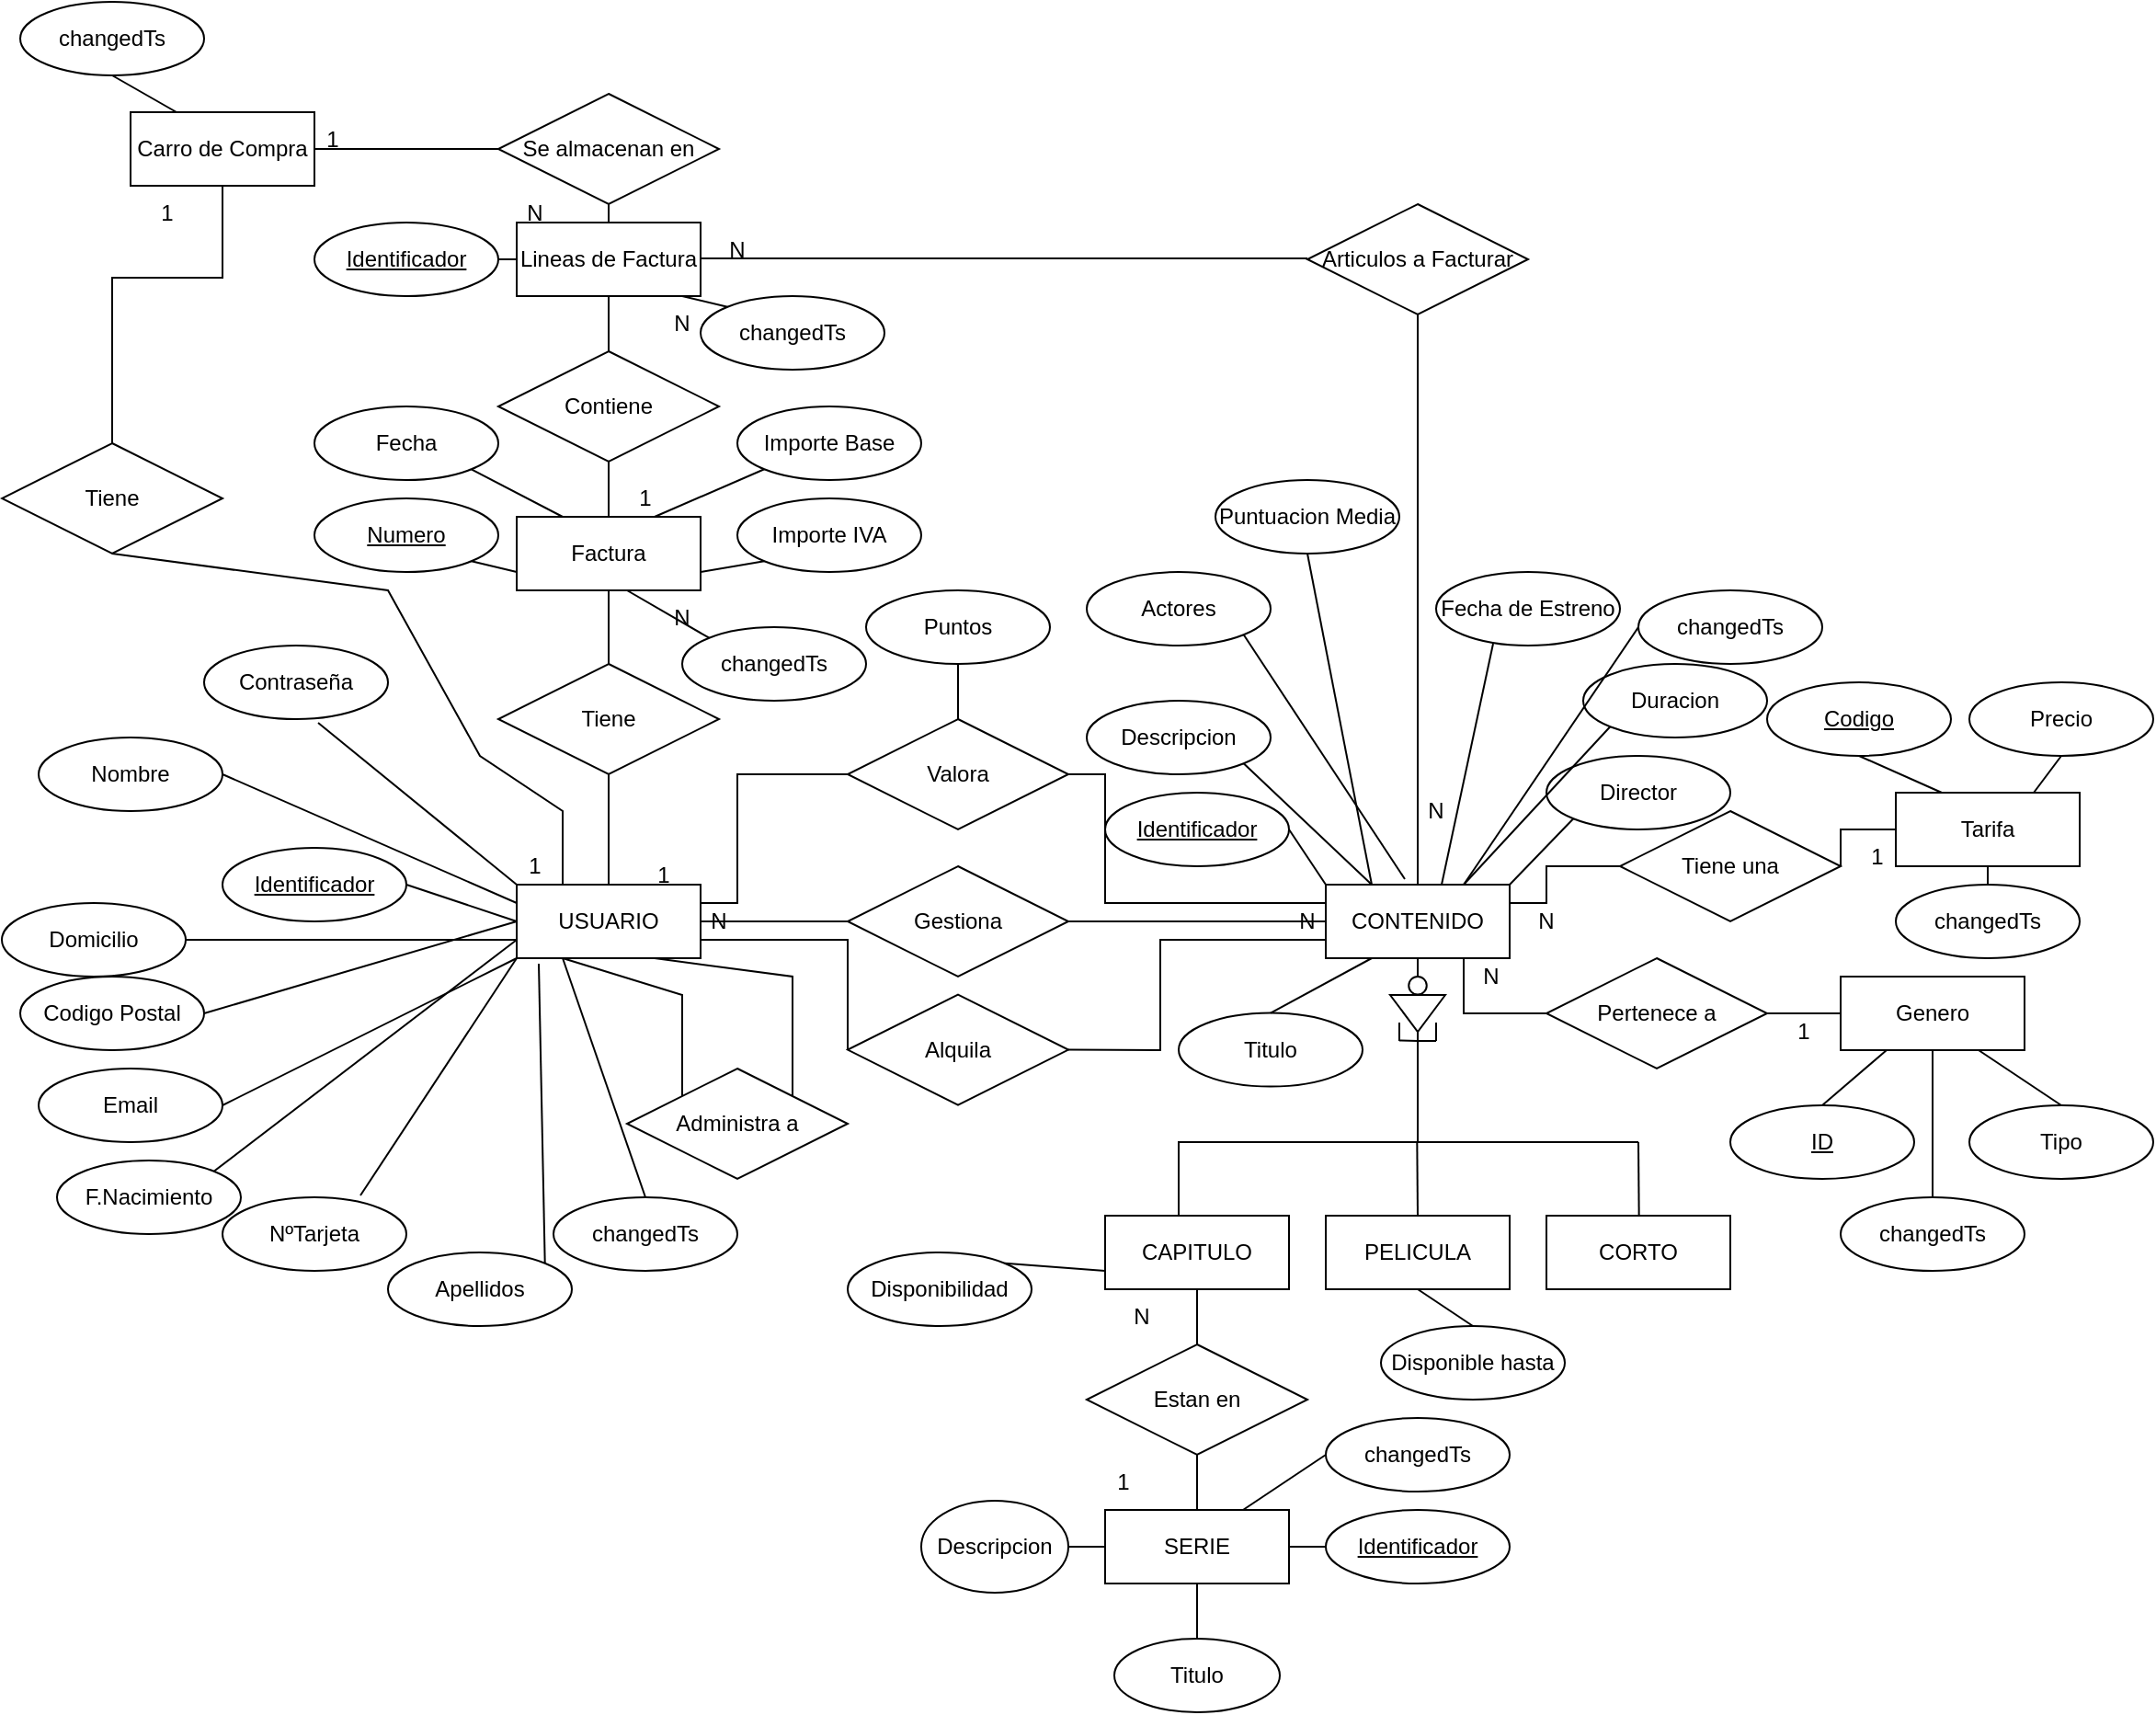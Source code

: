<mxfile version="24.4.0" type="github">
  <diagram name="Página-1" id="mkqZ174D0ROey95kUa9w">
    <mxGraphModel dx="989" dy="539" grid="1" gridSize="10" guides="1" tooltips="1" connect="1" arrows="1" fold="1" page="1" pageScale="1" pageWidth="1200" pageHeight="1600" math="0" shadow="0">
      <root>
        <mxCell id="0" />
        <mxCell id="1" parent="0" />
        <mxCell id="RJ1rTUiSph7neFS-0lsj-8" value="USUARIO" style="whiteSpace=wrap;html=1;align=center;" parent="1" vertex="1">
          <mxGeometry x="300" y="500" width="100" height="40" as="geometry" />
        </mxCell>
        <mxCell id="RJ1rTUiSph7neFS-0lsj-14" value="" style="endArrow=none;html=1;rounded=0;exitX=1;exitY=0.5;exitDx=0;exitDy=0;entryX=0;entryY=0.5;entryDx=0;entryDy=0;" parent="1" source="RJ1rTUiSph7neFS-0lsj-8" target="RJ1rTUiSph7neFS-0lsj-43" edge="1">
          <mxGeometry width="50" height="50" relative="1" as="geometry">
            <mxPoint x="400" y="605" as="sourcePoint" />
            <mxPoint x="480" y="530" as="targetPoint" />
          </mxGeometry>
        </mxCell>
        <mxCell id="RJ1rTUiSph7neFS-0lsj-20" value="Alquila" style="shape=rhombus;perimeter=rhombusPerimeter;whiteSpace=wrap;html=1;align=center;" parent="1" vertex="1">
          <mxGeometry x="480" y="559.76" width="120" height="60" as="geometry" />
        </mxCell>
        <mxCell id="RJ1rTUiSph7neFS-0lsj-21" value="Valora" style="shape=rhombus;perimeter=rhombusPerimeter;whiteSpace=wrap;html=1;align=center;" parent="1" vertex="1">
          <mxGeometry x="480" y="410" width="120" height="60" as="geometry" />
        </mxCell>
        <mxCell id="RJ1rTUiSph7neFS-0lsj-22" value="CONTENIDO" style="whiteSpace=wrap;html=1;align=center;" parent="1" vertex="1">
          <mxGeometry x="740" y="500" width="100" height="40" as="geometry" />
        </mxCell>
        <mxCell id="RJ1rTUiSph7neFS-0lsj-23" value="" style="triangle;whiteSpace=wrap;html=1;rotation=90;" parent="1" vertex="1">
          <mxGeometry x="780" y="555" width="20" height="30" as="geometry" />
        </mxCell>
        <mxCell id="RJ1rTUiSph7neFS-0lsj-24" value="" style="ellipse;whiteSpace=wrap;html=1;aspect=fixed;" parent="1" vertex="1">
          <mxGeometry x="785.12" y="550" width="9.76" height="9.76" as="geometry" />
        </mxCell>
        <mxCell id="RJ1rTUiSph7neFS-0lsj-25" value="" style="endArrow=none;html=1;rounded=0;" parent="1" edge="1">
          <mxGeometry width="50" height="50" relative="1" as="geometry">
            <mxPoint x="800" y="585" as="sourcePoint" />
            <mxPoint x="800" y="575" as="targetPoint" />
          </mxGeometry>
        </mxCell>
        <mxCell id="RJ1rTUiSph7neFS-0lsj-26" value="" style="endArrow=none;html=1;rounded=0;" parent="1" edge="1">
          <mxGeometry width="50" height="50" relative="1" as="geometry">
            <mxPoint x="780" y="584.76" as="sourcePoint" />
            <mxPoint x="800" y="584.76" as="targetPoint" />
            <Array as="points">
              <mxPoint x="790" y="585" />
              <mxPoint x="800" y="585" />
            </Array>
          </mxGeometry>
        </mxCell>
        <mxCell id="RJ1rTUiSph7neFS-0lsj-27" value="" style="endArrow=none;html=1;rounded=0;" parent="1" edge="1">
          <mxGeometry width="50" height="50" relative="1" as="geometry">
            <mxPoint x="780" y="575" as="sourcePoint" />
            <mxPoint x="780" y="585" as="targetPoint" />
            <Array as="points">
              <mxPoint x="780" y="585" />
            </Array>
          </mxGeometry>
        </mxCell>
        <mxCell id="RJ1rTUiSph7neFS-0lsj-29" value="" style="endArrow=none;html=1;rounded=0;exitX=0.5;exitY=1;exitDx=0;exitDy=0;" parent="1" source="RJ1rTUiSph7neFS-0lsj-22" edge="1">
          <mxGeometry relative="1" as="geometry">
            <mxPoint x="789.66" y="540" as="sourcePoint" />
            <mxPoint x="790" y="550" as="targetPoint" />
          </mxGeometry>
        </mxCell>
        <mxCell id="RJ1rTUiSph7neFS-0lsj-30" value="" style="endArrow=none;html=1;rounded=0;exitX=1;exitY=0.5;exitDx=0;exitDy=0;" parent="1" source="RJ1rTUiSph7neFS-0lsj-23" edge="1">
          <mxGeometry relative="1" as="geometry">
            <mxPoint x="810" y="630" as="sourcePoint" />
            <mxPoint x="790" y="640" as="targetPoint" />
          </mxGeometry>
        </mxCell>
        <mxCell id="RJ1rTUiSph7neFS-0lsj-33" value="" style="endArrow=none;html=1;rounded=0;" parent="1" edge="1">
          <mxGeometry relative="1" as="geometry">
            <mxPoint x="789.66" y="640" as="sourcePoint" />
            <mxPoint x="790" y="680" as="targetPoint" />
          </mxGeometry>
        </mxCell>
        <mxCell id="RJ1rTUiSph7neFS-0lsj-34" value="" style="endArrow=none;html=1;rounded=0;" parent="1" edge="1">
          <mxGeometry relative="1" as="geometry">
            <mxPoint x="910" y="640" as="sourcePoint" />
            <mxPoint x="910.34" y="680" as="targetPoint" />
          </mxGeometry>
        </mxCell>
        <mxCell id="RJ1rTUiSph7neFS-0lsj-35" value="SERIE" style="whiteSpace=wrap;html=1;align=center;" parent="1" vertex="1">
          <mxGeometry x="620" y="840" width="100" height="40" as="geometry" />
        </mxCell>
        <mxCell id="RJ1rTUiSph7neFS-0lsj-36" value="PELICULA" style="whiteSpace=wrap;html=1;align=center;" parent="1" vertex="1">
          <mxGeometry x="740" y="680" width="100" height="40" as="geometry" />
        </mxCell>
        <mxCell id="RJ1rTUiSph7neFS-0lsj-37" value="CORTO" style="whiteSpace=wrap;html=1;align=center;" parent="1" vertex="1">
          <mxGeometry x="860" y="680" width="100" height="40" as="geometry" />
        </mxCell>
        <mxCell id="RJ1rTUiSph7neFS-0lsj-38" value="Estan en" style="shape=rhombus;perimeter=rhombusPerimeter;whiteSpace=wrap;html=1;align=center;" parent="1" vertex="1">
          <mxGeometry x="610" y="750" width="120" height="60" as="geometry" />
        </mxCell>
        <mxCell id="RJ1rTUiSph7neFS-0lsj-41" value="CAPITULO" style="whiteSpace=wrap;html=1;align=center;" parent="1" vertex="1">
          <mxGeometry x="620" y="680" width="100" height="40" as="geometry" />
        </mxCell>
        <mxCell id="RJ1rTUiSph7neFS-0lsj-43" value="Gestiona" style="shape=rhombus;perimeter=rhombusPerimeter;whiteSpace=wrap;html=1;align=center;" parent="1" vertex="1">
          <mxGeometry x="480" y="490" width="120" height="60" as="geometry" />
        </mxCell>
        <mxCell id="RJ1rTUiSph7neFS-0lsj-44" value="" style="endArrow=none;html=1;rounded=0;entryX=0;entryY=0.5;entryDx=0;entryDy=0;exitX=1;exitY=0.75;exitDx=0;exitDy=0;" parent="1" source="RJ1rTUiSph7neFS-0lsj-8" target="RJ1rTUiSph7neFS-0lsj-20" edge="1">
          <mxGeometry relative="1" as="geometry">
            <mxPoint x="620" y="450" as="sourcePoint" />
            <mxPoint x="780" y="450" as="targetPoint" />
            <Array as="points">
              <mxPoint x="420" y="530" />
              <mxPoint x="480" y="530" />
            </Array>
          </mxGeometry>
        </mxCell>
        <mxCell id="RJ1rTUiSph7neFS-0lsj-50" value="" style="endArrow=none;html=1;rounded=0;exitX=1;exitY=0.25;exitDx=0;exitDy=0;entryX=0;entryY=0.5;entryDx=0;entryDy=0;" parent="1" source="RJ1rTUiSph7neFS-0lsj-8" target="RJ1rTUiSph7neFS-0lsj-21" edge="1">
          <mxGeometry relative="1" as="geometry">
            <mxPoint x="450" y="492.5" as="sourcePoint" />
            <mxPoint x="450" y="332.5" as="targetPoint" />
            <Array as="points">
              <mxPoint x="420" y="510" />
              <mxPoint x="420" y="440" />
            </Array>
          </mxGeometry>
        </mxCell>
        <mxCell id="RJ1rTUiSph7neFS-0lsj-66" value="Tiene una" style="shape=rhombus;perimeter=rhombusPerimeter;whiteSpace=wrap;html=1;align=center;" parent="1" vertex="1">
          <mxGeometry x="900" y="460" width="120" height="60" as="geometry" />
        </mxCell>
        <mxCell id="RJ1rTUiSph7neFS-0lsj-67" value="Pertenece a " style="shape=rhombus;perimeter=rhombusPerimeter;whiteSpace=wrap;html=1;align=center;" parent="1" vertex="1">
          <mxGeometry x="860" y="540" width="120" height="60" as="geometry" />
        </mxCell>
        <mxCell id="RJ1rTUiSph7neFS-0lsj-68" value="Tarifa" style="whiteSpace=wrap;html=1;align=center;" parent="1" vertex="1">
          <mxGeometry x="1050" y="450" width="100" height="40" as="geometry" />
        </mxCell>
        <mxCell id="RJ1rTUiSph7neFS-0lsj-69" value="Genero" style="whiteSpace=wrap;html=1;align=center;" parent="1" vertex="1">
          <mxGeometry x="1020" y="550" width="100" height="40" as="geometry" />
        </mxCell>
        <mxCell id="RJ1rTUiSph7neFS-0lsj-72" value="" style="endArrow=none;html=1;rounded=0;exitX=0.75;exitY=1;exitDx=0;exitDy=0;" parent="1" source="RJ1rTUiSph7neFS-0lsj-22" edge="1">
          <mxGeometry relative="1" as="geometry">
            <mxPoint x="700" y="570" as="sourcePoint" />
            <mxPoint x="860" y="570" as="targetPoint" />
            <Array as="points">
              <mxPoint x="815" y="570" />
            </Array>
          </mxGeometry>
        </mxCell>
        <mxCell id="RJ1rTUiSph7neFS-0lsj-74" value="" style="endArrow=none;html=1;rounded=0;exitX=1;exitY=0.25;exitDx=0;exitDy=0;entryX=0;entryY=0.5;entryDx=0;entryDy=0;" parent="1" source="RJ1rTUiSph7neFS-0lsj-22" target="RJ1rTUiSph7neFS-0lsj-66" edge="1">
          <mxGeometry relative="1" as="geometry">
            <mxPoint x="700" y="470" as="sourcePoint" />
            <mxPoint x="860" y="470" as="targetPoint" />
            <Array as="points">
              <mxPoint x="860" y="510" />
              <mxPoint x="860" y="490" />
            </Array>
          </mxGeometry>
        </mxCell>
        <mxCell id="RJ1rTUiSph7neFS-0lsj-75" value="" style="endArrow=none;html=1;rounded=0;entryX=0;entryY=0.5;entryDx=0;entryDy=0;exitX=1;exitY=0.5;exitDx=0;exitDy=0;" parent="1" source="RJ1rTUiSph7neFS-0lsj-66" target="RJ1rTUiSph7neFS-0lsj-68" edge="1">
          <mxGeometry relative="1" as="geometry">
            <mxPoint x="980" y="470" as="sourcePoint" />
            <mxPoint x="1020" y="470" as="targetPoint" />
            <Array as="points">
              <mxPoint x="1020" y="470" />
            </Array>
          </mxGeometry>
        </mxCell>
        <mxCell id="RJ1rTUiSph7neFS-0lsj-76" value="" style="endArrow=none;html=1;rounded=0;" parent="1" edge="1">
          <mxGeometry relative="1" as="geometry">
            <mxPoint x="980" y="570" as="sourcePoint" />
            <mxPoint x="1020" y="570" as="targetPoint" />
          </mxGeometry>
        </mxCell>
        <mxCell id="RJ1rTUiSph7neFS-0lsj-77" value="Tiene" style="shape=rhombus;perimeter=rhombusPerimeter;whiteSpace=wrap;html=1;align=center;" parent="1" vertex="1">
          <mxGeometry x="290" y="380" width="120" height="60" as="geometry" />
        </mxCell>
        <mxCell id="RJ1rTUiSph7neFS-0lsj-78" value="Carro de Compra" style="whiteSpace=wrap;html=1;align=center;" parent="1" vertex="1">
          <mxGeometry x="90" y="80" width="100" height="40" as="geometry" />
        </mxCell>
        <mxCell id="Cc-G76g3C1j7heIn7z3_-1" value="" style="endArrow=none;html=1;rounded=0;entryX=0;entryY=0.75;entryDx=0;entryDy=0;exitX=1;exitY=0.5;exitDx=0;exitDy=0;" parent="1" source="RJ1rTUiSph7neFS-0lsj-20" target="RJ1rTUiSph7neFS-0lsj-22" edge="1">
          <mxGeometry width="50" height="50" relative="1" as="geometry">
            <mxPoint x="670" y="570" as="sourcePoint" />
            <mxPoint x="720" y="520" as="targetPoint" />
            <Array as="points">
              <mxPoint x="650" y="590" />
              <mxPoint x="650" y="530" />
              <mxPoint x="710" y="530" />
            </Array>
          </mxGeometry>
        </mxCell>
        <mxCell id="Cc-G76g3C1j7heIn7z3_-2" value="" style="endArrow=none;html=1;rounded=0;exitX=1;exitY=0.5;exitDx=0;exitDy=0;entryX=0;entryY=0.5;entryDx=0;entryDy=0;" parent="1" source="RJ1rTUiSph7neFS-0lsj-43" target="RJ1rTUiSph7neFS-0lsj-22" edge="1">
          <mxGeometry width="50" height="50" relative="1" as="geometry">
            <mxPoint x="640" y="550" as="sourcePoint" />
            <mxPoint x="690" y="500" as="targetPoint" />
          </mxGeometry>
        </mxCell>
        <mxCell id="Cc-G76g3C1j7heIn7z3_-3" value="" style="endArrow=none;html=1;rounded=0;exitX=1;exitY=0.5;exitDx=0;exitDy=0;entryX=0;entryY=0.25;entryDx=0;entryDy=0;" parent="1" source="RJ1rTUiSph7neFS-0lsj-21" target="RJ1rTUiSph7neFS-0lsj-22" edge="1">
          <mxGeometry width="50" height="50" relative="1" as="geometry">
            <mxPoint x="690" y="470" as="sourcePoint" />
            <mxPoint x="740" y="420" as="targetPoint" />
            <Array as="points">
              <mxPoint x="620" y="440" />
              <mxPoint x="620" y="510" />
              <mxPoint x="710" y="510" />
            </Array>
          </mxGeometry>
        </mxCell>
        <mxCell id="Cc-G76g3C1j7heIn7z3_-8" value="" style="endArrow=none;html=1;rounded=0;entryX=0.5;entryY=1;entryDx=0;entryDy=0;exitX=0.5;exitY=0;exitDx=0;exitDy=0;" parent="1" source="RJ1rTUiSph7neFS-0lsj-8" target="RJ1rTUiSph7neFS-0lsj-77" edge="1">
          <mxGeometry width="50" height="50" relative="1" as="geometry">
            <mxPoint x="200" y="520" as="sourcePoint" />
            <mxPoint x="250" y="470" as="targetPoint" />
          </mxGeometry>
        </mxCell>
        <mxCell id="Cc-G76g3C1j7heIn7z3_-9" value="Administra a" style="shape=rhombus;perimeter=rhombusPerimeter;whiteSpace=wrap;html=1;align=center;" parent="1" vertex="1">
          <mxGeometry x="360" y="600" width="120" height="60" as="geometry" />
        </mxCell>
        <mxCell id="Cc-G76g3C1j7heIn7z3_-12" value="Puntos" style="ellipse;whiteSpace=wrap;html=1;align=center;" parent="1" vertex="1">
          <mxGeometry x="490" y="340" width="100" height="40" as="geometry" />
        </mxCell>
        <mxCell id="Cc-G76g3C1j7heIn7z3_-13" value="" style="endArrow=none;html=1;rounded=0;exitX=0.5;exitY=0;exitDx=0;exitDy=0;entryX=0.5;entryY=1;entryDx=0;entryDy=0;" parent="1" source="RJ1rTUiSph7neFS-0lsj-21" target="Cc-G76g3C1j7heIn7z3_-12" edge="1">
          <mxGeometry relative="1" as="geometry">
            <mxPoint x="640" y="370" as="sourcePoint" />
            <mxPoint x="800" y="370" as="targetPoint" />
          </mxGeometry>
        </mxCell>
        <mxCell id="Cc-G76g3C1j7heIn7z3_-14" value="Se almacenan en" style="shape=rhombus;perimeter=rhombusPerimeter;whiteSpace=wrap;html=1;align=center;" parent="1" vertex="1">
          <mxGeometry x="290" y="70" width="120" height="60" as="geometry" />
        </mxCell>
        <mxCell id="Cc-G76g3C1j7heIn7z3_-15" value="Lineas de Factura" style="whiteSpace=wrap;html=1;align=center;" parent="1" vertex="1">
          <mxGeometry x="300" y="140" width="100" height="40" as="geometry" />
        </mxCell>
        <mxCell id="Cc-G76g3C1j7heIn7z3_-16" value="Contiene" style="shape=rhombus;perimeter=rhombusPerimeter;whiteSpace=wrap;html=1;align=center;" parent="1" vertex="1">
          <mxGeometry x="290" y="210" width="120" height="60" as="geometry" />
        </mxCell>
        <mxCell id="Cc-G76g3C1j7heIn7z3_-17" value="Factura" style="whiteSpace=wrap;html=1;align=center;" parent="1" vertex="1">
          <mxGeometry x="300" y="300" width="100" height="40" as="geometry" />
        </mxCell>
        <mxCell id="Cc-G76g3C1j7heIn7z3_-22" value="" style="endArrow=none;html=1;rounded=0;entryX=0.5;entryY=0;entryDx=0;entryDy=0;exitX=0.5;exitY=1;exitDx=0;exitDy=0;" parent="1" source="Cc-G76g3C1j7heIn7z3_-17" target="RJ1rTUiSph7neFS-0lsj-77" edge="1">
          <mxGeometry relative="1" as="geometry">
            <mxPoint x="200" y="180" as="sourcePoint" />
            <mxPoint x="360" y="180" as="targetPoint" />
          </mxGeometry>
        </mxCell>
        <mxCell id="Cc-G76g3C1j7heIn7z3_-23" value="" style="endArrow=none;html=1;rounded=0;entryX=0.5;entryY=0;entryDx=0;entryDy=0;exitX=0.5;exitY=1;exitDx=0;exitDy=0;" parent="1" source="Cc-G76g3C1j7heIn7z3_-16" target="Cc-G76g3C1j7heIn7z3_-17" edge="1">
          <mxGeometry relative="1" as="geometry">
            <mxPoint x="270" y="200" as="sourcePoint" />
            <mxPoint x="300" y="230" as="targetPoint" />
          </mxGeometry>
        </mxCell>
        <mxCell id="Cc-G76g3C1j7heIn7z3_-24" value="" style="endArrow=none;html=1;rounded=0;exitX=0.5;exitY=1;exitDx=0;exitDy=0;entryX=0.5;entryY=0;entryDx=0;entryDy=0;" parent="1" source="Cc-G76g3C1j7heIn7z3_-15" target="Cc-G76g3C1j7heIn7z3_-16" edge="1">
          <mxGeometry relative="1" as="geometry">
            <mxPoint x="200" y="220" as="sourcePoint" />
            <mxPoint x="360" y="220" as="targetPoint" />
          </mxGeometry>
        </mxCell>
        <mxCell id="Cc-G76g3C1j7heIn7z3_-25" value="" style="endArrow=none;html=1;rounded=0;exitX=0.5;exitY=1;exitDx=0;exitDy=0;entryX=0.5;entryY=0;entryDx=0;entryDy=0;" parent="1" source="Cc-G76g3C1j7heIn7z3_-14" target="Cc-G76g3C1j7heIn7z3_-15" edge="1">
          <mxGeometry relative="1" as="geometry">
            <mxPoint x="230" y="210" as="sourcePoint" />
            <mxPoint x="390" y="210" as="targetPoint" />
          </mxGeometry>
        </mxCell>
        <mxCell id="Cc-G76g3C1j7heIn7z3_-26" value="" style="endArrow=none;html=1;rounded=0;exitX=1;exitY=0.5;exitDx=0;exitDy=0;entryX=0;entryY=0.5;entryDx=0;entryDy=0;" parent="1" source="RJ1rTUiSph7neFS-0lsj-78" target="Cc-G76g3C1j7heIn7z3_-14" edge="1">
          <mxGeometry relative="1" as="geometry">
            <mxPoint x="280" y="130" as="sourcePoint" />
            <mxPoint x="440" y="130" as="targetPoint" />
          </mxGeometry>
        </mxCell>
        <mxCell id="Cc-G76g3C1j7heIn7z3_-27" value="Articulos a Facturar" style="shape=rhombus;perimeter=rhombusPerimeter;whiteSpace=wrap;html=1;align=center;" parent="1" vertex="1">
          <mxGeometry x="730" y="130" width="120" height="60" as="geometry" />
        </mxCell>
        <mxCell id="Cc-G76g3C1j7heIn7z3_-28" value="" style="endArrow=none;html=1;rounded=0;exitX=1;exitY=0.5;exitDx=0;exitDy=0;entryX=0;entryY=0.5;entryDx=0;entryDy=0;" parent="1" edge="1">
          <mxGeometry relative="1" as="geometry">
            <mxPoint x="400" y="159.5" as="sourcePoint" />
            <mxPoint x="730" y="159.5" as="targetPoint" />
          </mxGeometry>
        </mxCell>
        <mxCell id="Cc-G76g3C1j7heIn7z3_-29" value="" style="endArrow=none;html=1;rounded=0;exitX=0.5;exitY=1;exitDx=0;exitDy=0;entryX=0.5;entryY=0;entryDx=0;entryDy=0;" parent="1" source="Cc-G76g3C1j7heIn7z3_-27" target="RJ1rTUiSph7neFS-0lsj-22" edge="1">
          <mxGeometry relative="1" as="geometry">
            <mxPoint x="920" y="350" as="sourcePoint" />
            <mxPoint x="1080" y="350" as="targetPoint" />
          </mxGeometry>
        </mxCell>
        <mxCell id="Cc-G76g3C1j7heIn7z3_-30" value="" style="endArrow=none;html=1;rounded=0;entryX=0.25;entryY=0;entryDx=0;entryDy=0;exitX=0.5;exitY=1;exitDx=0;exitDy=0;" parent="1" source="Cc-G76g3C1j7heIn7z3_-31" target="RJ1rTUiSph7neFS-0lsj-8" edge="1">
          <mxGeometry relative="1" as="geometry">
            <mxPoint x="160" y="400" as="sourcePoint" />
            <mxPoint x="310" y="460" as="targetPoint" />
            <Array as="points">
              <mxPoint x="230" y="340" />
              <mxPoint x="280" y="430" />
              <mxPoint x="325" y="460" />
            </Array>
          </mxGeometry>
        </mxCell>
        <mxCell id="Cc-G76g3C1j7heIn7z3_-31" value="Tiene" style="shape=rhombus;perimeter=rhombusPerimeter;whiteSpace=wrap;html=1;align=center;" parent="1" vertex="1">
          <mxGeometry x="20" y="260" width="120" height="60" as="geometry" />
        </mxCell>
        <mxCell id="Cc-G76g3C1j7heIn7z3_-32" value="" style="endArrow=none;html=1;rounded=0;exitX=0.5;exitY=0;exitDx=0;exitDy=0;entryX=0.5;entryY=1;entryDx=0;entryDy=0;" parent="1" source="Cc-G76g3C1j7heIn7z3_-31" target="RJ1rTUiSph7neFS-0lsj-78" edge="1">
          <mxGeometry relative="1" as="geometry">
            <mxPoint x="100" y="160" as="sourcePoint" />
            <mxPoint x="260" y="160" as="targetPoint" />
            <Array as="points">
              <mxPoint x="80" y="170" />
              <mxPoint x="140" y="170" />
            </Array>
          </mxGeometry>
        </mxCell>
        <mxCell id="Cc-G76g3C1j7heIn7z3_-33" value="Domicilio" style="ellipse;whiteSpace=wrap;html=1;align=center;" parent="1" vertex="1">
          <mxGeometry x="20" y="510" width="100" height="40" as="geometry" />
        </mxCell>
        <mxCell id="Cc-G76g3C1j7heIn7z3_-34" value="Codigo Postal" style="ellipse;whiteSpace=wrap;html=1;align=center;" parent="1" vertex="1">
          <mxGeometry x="30" y="550" width="100" height="40" as="geometry" />
        </mxCell>
        <mxCell id="Cc-G76g3C1j7heIn7z3_-35" value="Contraseña" style="ellipse;whiteSpace=wrap;html=1;align=center;" parent="1" vertex="1">
          <mxGeometry x="130" y="370" width="100" height="40" as="geometry" />
        </mxCell>
        <mxCell id="Cc-G76g3C1j7heIn7z3_-36" value="Nombre" style="ellipse;whiteSpace=wrap;html=1;align=center;" parent="1" vertex="1">
          <mxGeometry x="40" y="420" width="100" height="40" as="geometry" />
        </mxCell>
        <mxCell id="Cc-G76g3C1j7heIn7z3_-37" value="Email" style="ellipse;whiteSpace=wrap;html=1;align=center;" parent="1" vertex="1">
          <mxGeometry x="40" y="600" width="100" height="40" as="geometry" />
        </mxCell>
        <mxCell id="Cc-G76g3C1j7heIn7z3_-38" value="F.Nacimiento" style="ellipse;whiteSpace=wrap;html=1;align=center;" parent="1" vertex="1">
          <mxGeometry x="50" y="650" width="100" height="40" as="geometry" />
        </mxCell>
        <mxCell id="Cc-G76g3C1j7heIn7z3_-39" value="NºTarjeta" style="ellipse;whiteSpace=wrap;html=1;align=center;" parent="1" vertex="1">
          <mxGeometry x="140" y="670" width="100" height="40" as="geometry" />
        </mxCell>
        <mxCell id="Cc-G76g3C1j7heIn7z3_-40" value="Apellidos" style="ellipse;whiteSpace=wrap;html=1;align=center;" parent="1" vertex="1">
          <mxGeometry x="230" y="700" width="100" height="40" as="geometry" />
        </mxCell>
        <mxCell id="Cc-G76g3C1j7heIn7z3_-42" value="" style="endArrow=none;html=1;rounded=0;exitX=0;exitY=0;exitDx=0;exitDy=0;entryX=0.25;entryY=1;entryDx=0;entryDy=0;" parent="1" source="Cc-G76g3C1j7heIn7z3_-9" target="RJ1rTUiSph7neFS-0lsj-8" edge="1">
          <mxGeometry relative="1" as="geometry">
            <mxPoint x="330" y="760" as="sourcePoint" />
            <mxPoint x="490" y="760" as="targetPoint" />
            <Array as="points">
              <mxPoint x="390" y="560" />
            </Array>
          </mxGeometry>
        </mxCell>
        <mxCell id="Cc-G76g3C1j7heIn7z3_-43" value="" style="endArrow=none;html=1;rounded=0;exitX=1;exitY=0;exitDx=0;exitDy=0;" parent="1" source="Cc-G76g3C1j7heIn7z3_-9" edge="1">
          <mxGeometry relative="1" as="geometry">
            <mxPoint x="390" y="760" as="sourcePoint" />
            <mxPoint x="375" y="540" as="targetPoint" />
            <Array as="points">
              <mxPoint x="450" y="570" />
              <mxPoint x="450" y="550" />
            </Array>
          </mxGeometry>
        </mxCell>
        <mxCell id="Cc-G76g3C1j7heIn7z3_-44" value="" style="endArrow=none;html=1;rounded=0;exitX=0.62;exitY=1.05;exitDx=0;exitDy=0;exitPerimeter=0;entryX=0;entryY=0;entryDx=0;entryDy=0;" parent="1" source="Cc-G76g3C1j7heIn7z3_-35" target="RJ1rTUiSph7neFS-0lsj-8" edge="1">
          <mxGeometry relative="1" as="geometry">
            <mxPoint x="160" y="450" as="sourcePoint" />
            <mxPoint x="320" y="450" as="targetPoint" />
          </mxGeometry>
        </mxCell>
        <mxCell id="Cc-G76g3C1j7heIn7z3_-45" value="" style="endArrow=none;html=1;rounded=0;entryX=0;entryY=0.5;entryDx=0;entryDy=0;exitX=1;exitY=0.5;exitDx=0;exitDy=0;" parent="1" target="RJ1rTUiSph7neFS-0lsj-8" edge="1">
          <mxGeometry relative="1" as="geometry">
            <mxPoint x="240" y="500" as="sourcePoint" />
            <mxPoint x="300" y="589" as="targetPoint" />
          </mxGeometry>
        </mxCell>
        <mxCell id="Cc-G76g3C1j7heIn7z3_-46" value="" style="endArrow=none;html=1;rounded=0;entryX=0;entryY=1;entryDx=0;entryDy=0;exitX=0.75;exitY=-0.025;exitDx=0;exitDy=0;exitPerimeter=0;" parent="1" source="Cc-G76g3C1j7heIn7z3_-39" target="RJ1rTUiSph7neFS-0lsj-8" edge="1">
          <mxGeometry relative="1" as="geometry">
            <mxPoint x="90" y="810" as="sourcePoint" />
            <mxPoint x="250" y="810" as="targetPoint" />
          </mxGeometry>
        </mxCell>
        <mxCell id="Cc-G76g3C1j7heIn7z3_-47" value="" style="endArrow=none;html=1;rounded=0;entryX=1;entryY=0;entryDx=0;entryDy=0;exitX=0.12;exitY=1.075;exitDx=0;exitDy=0;exitPerimeter=0;" parent="1" source="RJ1rTUiSph7neFS-0lsj-8" target="Cc-G76g3C1j7heIn7z3_-40" edge="1">
          <mxGeometry relative="1" as="geometry">
            <mxPoint x="120" y="820" as="sourcePoint" />
            <mxPoint x="280" y="820" as="targetPoint" />
          </mxGeometry>
        </mxCell>
        <mxCell id="Cc-G76g3C1j7heIn7z3_-48" value="" style="endArrow=none;html=1;rounded=0;entryX=1;entryY=0;entryDx=0;entryDy=0;exitX=0;exitY=0.75;exitDx=0;exitDy=0;" parent="1" source="RJ1rTUiSph7neFS-0lsj-8" target="Cc-G76g3C1j7heIn7z3_-38" edge="1">
          <mxGeometry relative="1" as="geometry">
            <mxPoint x="90" y="740" as="sourcePoint" />
            <mxPoint x="250" y="740" as="targetPoint" />
          </mxGeometry>
        </mxCell>
        <mxCell id="Cc-G76g3C1j7heIn7z3_-49" value="" style="endArrow=none;html=1;rounded=0;exitX=1;exitY=0.5;exitDx=0;exitDy=0;entryX=0;entryY=1;entryDx=0;entryDy=0;" parent="1" source="Cc-G76g3C1j7heIn7z3_-37" target="RJ1rTUiSph7neFS-0lsj-8" edge="1">
          <mxGeometry relative="1" as="geometry">
            <mxPoint x="60" y="740" as="sourcePoint" />
            <mxPoint x="220" y="740" as="targetPoint" />
          </mxGeometry>
        </mxCell>
        <mxCell id="Cc-G76g3C1j7heIn7z3_-50" value="" style="endArrow=none;html=1;rounded=0;exitX=1;exitY=0.5;exitDx=0;exitDy=0;entryX=0;entryY=0.5;entryDx=0;entryDy=0;" parent="1" source="Cc-G76g3C1j7heIn7z3_-34" target="RJ1rTUiSph7neFS-0lsj-8" edge="1">
          <mxGeometry relative="1" as="geometry">
            <mxPoint x="180" y="750" as="sourcePoint" />
            <mxPoint x="340" y="750" as="targetPoint" />
          </mxGeometry>
        </mxCell>
        <mxCell id="Cc-G76g3C1j7heIn7z3_-51" value="" style="endArrow=none;html=1;rounded=0;exitX=1;exitY=0.5;exitDx=0;exitDy=0;entryX=0;entryY=0.75;entryDx=0;entryDy=0;" parent="1" source="Cc-G76g3C1j7heIn7z3_-33" target="RJ1rTUiSph7neFS-0lsj-8" edge="1">
          <mxGeometry relative="1" as="geometry">
            <mxPoint x="80" y="800" as="sourcePoint" />
            <mxPoint x="240" y="800" as="targetPoint" />
          </mxGeometry>
        </mxCell>
        <mxCell id="Cc-G76g3C1j7heIn7z3_-52" value="" style="endArrow=none;html=1;rounded=0;exitX=1;exitY=0.5;exitDx=0;exitDy=0;entryX=0;entryY=0.25;entryDx=0;entryDy=0;" parent="1" source="Cc-G76g3C1j7heIn7z3_-36" target="RJ1rTUiSph7neFS-0lsj-8" edge="1">
          <mxGeometry relative="1" as="geometry">
            <mxPoint x="370" y="740" as="sourcePoint" />
            <mxPoint x="530" y="740" as="targetPoint" />
          </mxGeometry>
        </mxCell>
        <mxCell id="Cc-G76g3C1j7heIn7z3_-53" value="Identificador" style="ellipse;whiteSpace=wrap;html=1;align=center;fontStyle=4;" parent="1" vertex="1">
          <mxGeometry x="140" y="480" width="100" height="40" as="geometry" />
        </mxCell>
        <mxCell id="Cc-G76g3C1j7heIn7z3_-54" value="Director" style="ellipse;whiteSpace=wrap;html=1;align=center;" parent="1" vertex="1">
          <mxGeometry x="860" y="430" width="100" height="40" as="geometry" />
        </mxCell>
        <mxCell id="Cc-G76g3C1j7heIn7z3_-56" value="Identificador" style="ellipse;whiteSpace=wrap;html=1;align=center;fontStyle=4;" parent="1" vertex="1">
          <mxGeometry x="620" y="450" width="100" height="40" as="geometry" />
        </mxCell>
        <mxCell id="Cc-G76g3C1j7heIn7z3_-58" value="Precio" style="ellipse;whiteSpace=wrap;html=1;align=center;" parent="1" vertex="1">
          <mxGeometry x="1090" y="390" width="100" height="40" as="geometry" />
        </mxCell>
        <mxCell id="Cc-G76g3C1j7heIn7z3_-59" value="Codigo" style="ellipse;whiteSpace=wrap;html=1;align=center;fontStyle=4;" parent="1" vertex="1">
          <mxGeometry x="980" y="390" width="100" height="40" as="geometry" />
        </mxCell>
        <mxCell id="Cc-G76g3C1j7heIn7z3_-61" value="Tipo" style="ellipse;whiteSpace=wrap;html=1;align=center;" parent="1" vertex="1">
          <mxGeometry x="1090" y="620" width="100" height="40" as="geometry" />
        </mxCell>
        <mxCell id="Cc-G76g3C1j7heIn7z3_-62" value="" style="endArrow=none;html=1;rounded=0;exitX=0.5;exitY=1;exitDx=0;exitDy=0;entryX=0.25;entryY=0;entryDx=0;entryDy=0;" parent="1" source="Cc-G76g3C1j7heIn7z3_-59" target="RJ1rTUiSph7neFS-0lsj-68" edge="1">
          <mxGeometry relative="1" as="geometry">
            <mxPoint x="990" y="310" as="sourcePoint" />
            <mxPoint x="1150" y="310" as="targetPoint" />
          </mxGeometry>
        </mxCell>
        <mxCell id="Cc-G76g3C1j7heIn7z3_-63" value="" style="endArrow=none;html=1;rounded=0;exitX=0.5;exitY=1;exitDx=0;exitDy=0;entryX=0.75;entryY=0;entryDx=0;entryDy=0;" parent="1" source="Cc-G76g3C1j7heIn7z3_-58" target="RJ1rTUiSph7neFS-0lsj-68" edge="1">
          <mxGeometry relative="1" as="geometry">
            <mxPoint x="1020" y="310" as="sourcePoint" />
            <mxPoint x="1180" y="310" as="targetPoint" />
          </mxGeometry>
        </mxCell>
        <mxCell id="Cc-G76g3C1j7heIn7z3_-64" value="ID" style="ellipse;whiteSpace=wrap;html=1;align=center;fontStyle=4;" parent="1" vertex="1">
          <mxGeometry x="960" y="620" width="100" height="40" as="geometry" />
        </mxCell>
        <mxCell id="Cc-G76g3C1j7heIn7z3_-65" value="" style="endArrow=none;html=1;rounded=0;exitX=0.5;exitY=0;exitDx=0;exitDy=0;entryX=0.25;entryY=1;entryDx=0;entryDy=0;" parent="1" source="Cc-G76g3C1j7heIn7z3_-64" target="RJ1rTUiSph7neFS-0lsj-69" edge="1">
          <mxGeometry relative="1" as="geometry">
            <mxPoint x="1040" y="710" as="sourcePoint" />
            <mxPoint x="1200" y="710" as="targetPoint" />
          </mxGeometry>
        </mxCell>
        <mxCell id="Cc-G76g3C1j7heIn7z3_-66" value="" style="endArrow=none;html=1;rounded=0;exitX=0.75;exitY=1;exitDx=0;exitDy=0;entryX=0.5;entryY=0;entryDx=0;entryDy=0;" parent="1" source="RJ1rTUiSph7neFS-0lsj-69" target="Cc-G76g3C1j7heIn7z3_-61" edge="1">
          <mxGeometry relative="1" as="geometry">
            <mxPoint x="990" y="700" as="sourcePoint" />
            <mxPoint x="1150" y="700" as="targetPoint" />
          </mxGeometry>
        </mxCell>
        <mxCell id="Cc-G76g3C1j7heIn7z3_-67" value="Descripcion" style="ellipse;whiteSpace=wrap;html=1;align=center;" parent="1" vertex="1">
          <mxGeometry x="610" y="400" width="100" height="40" as="geometry" />
        </mxCell>
        <mxCell id="Cc-G76g3C1j7heIn7z3_-68" value="Duracion" style="ellipse;whiteSpace=wrap;html=1;align=center;" parent="1" vertex="1">
          <mxGeometry x="880" y="380" width="100" height="40" as="geometry" />
        </mxCell>
        <mxCell id="Cc-G76g3C1j7heIn7z3_-69" value="Actores" style="ellipse;whiteSpace=wrap;html=1;align=center;" parent="1" vertex="1">
          <mxGeometry x="610" y="330" width="100" height="40" as="geometry" />
        </mxCell>
        <mxCell id="Cc-G76g3C1j7heIn7z3_-70" value="" style="endArrow=none;html=1;rounded=0;exitX=1;exitY=1;exitDx=0;exitDy=0;entryX=0.43;entryY=-0.075;entryDx=0;entryDy=0;entryPerimeter=0;" parent="1" source="Cc-G76g3C1j7heIn7z3_-69" target="RJ1rTUiSph7neFS-0lsj-22" edge="1">
          <mxGeometry relative="1" as="geometry">
            <mxPoint x="870" y="300" as="sourcePoint" />
            <mxPoint x="1030" y="300" as="targetPoint" />
          </mxGeometry>
        </mxCell>
        <mxCell id="Cc-G76g3C1j7heIn7z3_-71" value="" style="endArrow=none;html=1;rounded=0;exitX=1;exitY=1;exitDx=0;exitDy=0;entryX=0.25;entryY=0;entryDx=0;entryDy=0;" parent="1" source="Cc-G76g3C1j7heIn7z3_-67" target="RJ1rTUiSph7neFS-0lsj-22" edge="1">
          <mxGeometry relative="1" as="geometry">
            <mxPoint x="860" y="310" as="sourcePoint" />
            <mxPoint x="1020" y="310" as="targetPoint" />
          </mxGeometry>
        </mxCell>
        <mxCell id="Cc-G76g3C1j7heIn7z3_-72" value="" style="endArrow=none;html=1;rounded=0;exitX=1;exitY=0.5;exitDx=0;exitDy=0;entryX=0;entryY=0;entryDx=0;entryDy=0;" parent="1" source="Cc-G76g3C1j7heIn7z3_-56" target="RJ1rTUiSph7neFS-0lsj-22" edge="1">
          <mxGeometry relative="1" as="geometry">
            <mxPoint x="370" y="760" as="sourcePoint" />
            <mxPoint x="530" y="760" as="targetPoint" />
          </mxGeometry>
        </mxCell>
        <mxCell id="Cc-G76g3C1j7heIn7z3_-73" value="" style="endArrow=none;html=1;rounded=0;exitX=0;exitY=1;exitDx=0;exitDy=0;entryX=0.75;entryY=0;entryDx=0;entryDy=0;" parent="1" source="Cc-G76g3C1j7heIn7z3_-68" target="RJ1rTUiSph7neFS-0lsj-22" edge="1">
          <mxGeometry relative="1" as="geometry">
            <mxPoint x="950" y="260" as="sourcePoint" />
            <mxPoint x="1110" y="260" as="targetPoint" />
          </mxGeometry>
        </mxCell>
        <mxCell id="Cc-G76g3C1j7heIn7z3_-74" value="" style="endArrow=none;html=1;rounded=0;exitX=0;exitY=1;exitDx=0;exitDy=0;entryX=1;entryY=0;entryDx=0;entryDy=0;" parent="1" source="Cc-G76g3C1j7heIn7z3_-54" target="RJ1rTUiSph7neFS-0lsj-22" edge="1">
          <mxGeometry relative="1" as="geometry">
            <mxPoint x="560" y="650" as="sourcePoint" />
            <mxPoint x="720" y="650" as="targetPoint" />
          </mxGeometry>
        </mxCell>
        <mxCell id="Cc-G76g3C1j7heIn7z3_-75" value="Fecha de Estreno" style="ellipse;whiteSpace=wrap;html=1;align=center;" parent="1" vertex="1">
          <mxGeometry x="800" y="330" width="100" height="40" as="geometry" />
        </mxCell>
        <mxCell id="Cc-G76g3C1j7heIn7z3_-76" value="" style="endArrow=none;html=1;rounded=0;exitX=0.63;exitY=0;exitDx=0;exitDy=0;exitPerimeter=0;entryX=0.31;entryY=0.975;entryDx=0;entryDy=0;entryPerimeter=0;" parent="1" source="RJ1rTUiSph7neFS-0lsj-22" target="Cc-G76g3C1j7heIn7z3_-75" edge="1">
          <mxGeometry relative="1" as="geometry">
            <mxPoint x="940" y="300" as="sourcePoint" />
            <mxPoint x="1100" y="300" as="targetPoint" />
          </mxGeometry>
        </mxCell>
        <mxCell id="Cc-G76g3C1j7heIn7z3_-77" value="Disponible hasta" style="ellipse;whiteSpace=wrap;html=1;align=center;" parent="1" vertex="1">
          <mxGeometry x="770" y="740" width="100" height="40" as="geometry" />
        </mxCell>
        <mxCell id="Cc-G76g3C1j7heIn7z3_-78" value="" style="endArrow=none;html=1;rounded=0;exitX=0.5;exitY=0;exitDx=0;exitDy=0;entryX=0.5;entryY=1;entryDx=0;entryDy=0;" parent="1" source="Cc-G76g3C1j7heIn7z3_-77" target="RJ1rTUiSph7neFS-0lsj-36" edge="1">
          <mxGeometry relative="1" as="geometry">
            <mxPoint x="870" y="910" as="sourcePoint" />
            <mxPoint x="1030" y="910" as="targetPoint" />
          </mxGeometry>
        </mxCell>
        <mxCell id="Cc-G76g3C1j7heIn7z3_-79" value="Titulo" style="ellipse;whiteSpace=wrap;html=1;align=center;" parent="1" vertex="1">
          <mxGeometry x="660" y="569.76" width="100" height="40" as="geometry" />
        </mxCell>
        <mxCell id="Cc-G76g3C1j7heIn7z3_-81" value="" style="endArrow=none;html=1;rounded=0;exitX=0.5;exitY=0;exitDx=0;exitDy=0;entryX=0.25;entryY=1;entryDx=0;entryDy=0;" parent="1" source="Cc-G76g3C1j7heIn7z3_-79" target="RJ1rTUiSph7neFS-0lsj-22" edge="1">
          <mxGeometry relative="1" as="geometry">
            <mxPoint x="440" y="760" as="sourcePoint" />
            <mxPoint x="600" y="760" as="targetPoint" />
          </mxGeometry>
        </mxCell>
        <mxCell id="Cc-G76g3C1j7heIn7z3_-82" value="Titulo" style="ellipse;whiteSpace=wrap;html=1;align=center;" parent="1" vertex="1">
          <mxGeometry x="625" y="910" width="90" height="40" as="geometry" />
        </mxCell>
        <mxCell id="Cc-G76g3C1j7heIn7z3_-97" value="Disponibilidad" style="ellipse;whiteSpace=wrap;html=1;align=center;" parent="1" vertex="1">
          <mxGeometry x="480" y="700" width="100" height="40" as="geometry" />
        </mxCell>
        <mxCell id="Cc-G76g3C1j7heIn7z3_-101" value="" style="endArrow=none;html=1;rounded=0;" parent="1" edge="1">
          <mxGeometry relative="1" as="geometry">
            <mxPoint x="660" y="640" as="sourcePoint" />
            <mxPoint x="910" y="640" as="targetPoint" />
            <Array as="points">
              <mxPoint x="660" y="680" />
              <mxPoint x="660" y="640" />
            </Array>
          </mxGeometry>
        </mxCell>
        <mxCell id="Cc-G76g3C1j7heIn7z3_-104" value="" style="endArrow=none;html=1;rounded=0;exitX=0.5;exitY=1;exitDx=0;exitDy=0;entryX=0.5;entryY=0;entryDx=0;entryDy=0;" parent="1" source="RJ1rTUiSph7neFS-0lsj-41" target="RJ1rTUiSph7neFS-0lsj-38" edge="1">
          <mxGeometry relative="1" as="geometry">
            <mxPoint x="400" y="790" as="sourcePoint" />
            <mxPoint x="560" y="790" as="targetPoint" />
          </mxGeometry>
        </mxCell>
        <mxCell id="Cc-G76g3C1j7heIn7z3_-105" value="" style="endArrow=none;html=1;rounded=0;exitX=0.5;exitY=0;exitDx=0;exitDy=0;entryX=0.5;entryY=1;entryDx=0;entryDy=0;" parent="1" target="RJ1rTUiSph7neFS-0lsj-38" edge="1">
          <mxGeometry relative="1" as="geometry">
            <mxPoint x="670.0" y="840" as="sourcePoint" />
            <mxPoint x="650" y="770" as="targetPoint" />
          </mxGeometry>
        </mxCell>
        <mxCell id="Cc-G76g3C1j7heIn7z3_-108" value="Importe Base" style="ellipse;whiteSpace=wrap;html=1;align=center;" parent="1" vertex="1">
          <mxGeometry x="420" y="240" width="100" height="40" as="geometry" />
        </mxCell>
        <mxCell id="Cc-G76g3C1j7heIn7z3_-109" value="Importe IVA" style="ellipse;whiteSpace=wrap;html=1;align=center;" parent="1" vertex="1">
          <mxGeometry x="420" y="290" width="100" height="40" as="geometry" />
        </mxCell>
        <mxCell id="Cc-G76g3C1j7heIn7z3_-111" value="Numero" style="ellipse;whiteSpace=wrap;html=1;align=center;fontStyle=4;" parent="1" vertex="1">
          <mxGeometry x="190" y="290" width="100" height="40" as="geometry" />
        </mxCell>
        <mxCell id="Cc-G76g3C1j7heIn7z3_-112" value="" style="endArrow=none;html=1;rounded=0;exitX=1;exitY=1;exitDx=0;exitDy=0;entryX=0;entryY=0.75;entryDx=0;entryDy=0;" parent="1" source="Cc-G76g3C1j7heIn7z3_-111" target="Cc-G76g3C1j7heIn7z3_-17" edge="1">
          <mxGeometry relative="1" as="geometry">
            <mxPoint x="580" y="230" as="sourcePoint" />
            <mxPoint x="740" y="230" as="targetPoint" />
          </mxGeometry>
        </mxCell>
        <mxCell id="Cc-G76g3C1j7heIn7z3_-113" value="" style="endArrow=none;html=1;rounded=0;exitX=1;exitY=0.75;exitDx=0;exitDy=0;entryX=0;entryY=1;entryDx=0;entryDy=0;" parent="1" source="Cc-G76g3C1j7heIn7z3_-17" target="Cc-G76g3C1j7heIn7z3_-109" edge="1">
          <mxGeometry relative="1" as="geometry">
            <mxPoint x="640" y="260" as="sourcePoint" />
            <mxPoint x="800" y="260" as="targetPoint" />
          </mxGeometry>
        </mxCell>
        <mxCell id="Cc-G76g3C1j7heIn7z3_-114" value="" style="endArrow=none;html=1;rounded=0;exitX=0.75;exitY=0;exitDx=0;exitDy=0;entryX=0;entryY=1;entryDx=0;entryDy=0;" parent="1" source="Cc-G76g3C1j7heIn7z3_-17" target="Cc-G76g3C1j7heIn7z3_-108" edge="1">
          <mxGeometry relative="1" as="geometry">
            <mxPoint x="580" y="240" as="sourcePoint" />
            <mxPoint x="740" y="240" as="targetPoint" />
          </mxGeometry>
        </mxCell>
        <mxCell id="Cc-G76g3C1j7heIn7z3_-115" value="Fecha" style="ellipse;whiteSpace=wrap;html=1;align=center;" parent="1" vertex="1">
          <mxGeometry x="190" y="240" width="100" height="40" as="geometry" />
        </mxCell>
        <mxCell id="Cc-G76g3C1j7heIn7z3_-116" value="" style="endArrow=none;html=1;rounded=0;exitX=1;exitY=1;exitDx=0;exitDy=0;entryX=0.25;entryY=0;entryDx=0;entryDy=0;" parent="1" source="Cc-G76g3C1j7heIn7z3_-115" target="Cc-G76g3C1j7heIn7z3_-17" edge="1">
          <mxGeometry relative="1" as="geometry">
            <mxPoint x="540" y="220" as="sourcePoint" />
            <mxPoint x="700" y="220" as="targetPoint" />
          </mxGeometry>
        </mxCell>
        <mxCell id="Cc-G76g3C1j7heIn7z3_-117" value="Identificador" style="ellipse;whiteSpace=wrap;html=1;align=center;fontStyle=4;" parent="1" vertex="1">
          <mxGeometry x="190" y="140" width="100" height="40" as="geometry" />
        </mxCell>
        <mxCell id="Cc-G76g3C1j7heIn7z3_-118" value="" style="endArrow=none;html=1;rounded=0;exitX=1;exitY=0.5;exitDx=0;exitDy=0;entryX=0;entryY=0.5;entryDx=0;entryDy=0;" parent="1" source="Cc-G76g3C1j7heIn7z3_-117" target="Cc-G76g3C1j7heIn7z3_-15" edge="1">
          <mxGeometry relative="1" as="geometry">
            <mxPoint x="260" y="200" as="sourcePoint" />
            <mxPoint x="420" y="200" as="targetPoint" />
          </mxGeometry>
        </mxCell>
        <mxCell id="Cc-G76g3C1j7heIn7z3_-119" value="Puntuacion Media" style="ellipse;whiteSpace=wrap;html=1;align=center;" parent="1" vertex="1">
          <mxGeometry x="680" y="280" width="100" height="40" as="geometry" />
        </mxCell>
        <mxCell id="Cc-G76g3C1j7heIn7z3_-120" value="" style="endArrow=none;html=1;rounded=0;exitX=0.5;exitY=1;exitDx=0;exitDy=0;entryX=0.25;entryY=0;entryDx=0;entryDy=0;" parent="1" source="Cc-G76g3C1j7heIn7z3_-119" target="RJ1rTUiSph7neFS-0lsj-22" edge="1">
          <mxGeometry relative="1" as="geometry">
            <mxPoint x="870" y="280" as="sourcePoint" />
            <mxPoint x="1030" y="280" as="targetPoint" />
          </mxGeometry>
        </mxCell>
        <mxCell id="Cc-G76g3C1j7heIn7z3_-124" value="1" style="text;html=1;align=center;verticalAlign=middle;whiteSpace=wrap;rounded=0;" parent="1" vertex="1">
          <mxGeometry x="350" y="480" width="60" height="30" as="geometry" />
        </mxCell>
        <mxCell id="Cc-G76g3C1j7heIn7z3_-125" value="N" style="text;html=1;align=center;verticalAlign=middle;whiteSpace=wrap;rounded=0;" parent="1" vertex="1">
          <mxGeometry x="360" y="340" width="60" height="30" as="geometry" />
        </mxCell>
        <mxCell id="Cc-G76g3C1j7heIn7z3_-126" value="N" style="text;html=1;align=center;verticalAlign=middle;whiteSpace=wrap;rounded=0;" parent="1" vertex="1">
          <mxGeometry x="360" y="180" width="60" height="30" as="geometry" />
        </mxCell>
        <mxCell id="Cc-G76g3C1j7heIn7z3_-127" value="1" style="text;html=1;align=center;verticalAlign=middle;whiteSpace=wrap;rounded=0;" parent="1" vertex="1">
          <mxGeometry x="340" y="275" width="60" height="30" as="geometry" />
        </mxCell>
        <mxCell id="Cc-G76g3C1j7heIn7z3_-128" value="1" style="text;html=1;align=center;verticalAlign=middle;whiteSpace=wrap;rounded=0;" parent="1" vertex="1">
          <mxGeometry x="280" y="475" width="60" height="30" as="geometry" />
        </mxCell>
        <mxCell id="Cc-G76g3C1j7heIn7z3_-129" value="1" style="text;html=1;align=center;verticalAlign=middle;whiteSpace=wrap;rounded=0;" parent="1" vertex="1">
          <mxGeometry x="80" y="120" width="60" height="30" as="geometry" />
        </mxCell>
        <mxCell id="Cc-G76g3C1j7heIn7z3_-130" value="N" style="text;html=1;align=center;verticalAlign=middle;whiteSpace=wrap;rounded=0;" parent="1" vertex="1">
          <mxGeometry x="390" y="140" width="60" height="30" as="geometry" />
        </mxCell>
        <mxCell id="Cc-G76g3C1j7heIn7z3_-131" value="N" style="text;html=1;align=center;verticalAlign=middle;whiteSpace=wrap;rounded=0;" parent="1" vertex="1">
          <mxGeometry x="770" y="445" width="60" height="30" as="geometry" />
        </mxCell>
        <mxCell id="Cc-G76g3C1j7heIn7z3_-132" value="N" style="text;html=1;align=center;verticalAlign=middle;whiteSpace=wrap;rounded=0;" parent="1" vertex="1">
          <mxGeometry x="830" y="505" width="60" height="30" as="geometry" />
        </mxCell>
        <mxCell id="Cc-G76g3C1j7heIn7z3_-133" value="1" style="text;html=1;align=center;verticalAlign=middle;whiteSpace=wrap;rounded=0;" parent="1" vertex="1">
          <mxGeometry x="1010" y="470" width="60" height="30" as="geometry" />
        </mxCell>
        <mxCell id="Cc-G76g3C1j7heIn7z3_-134" value="N" style="text;html=1;align=center;verticalAlign=middle;whiteSpace=wrap;rounded=0;" parent="1" vertex="1">
          <mxGeometry x="800" y="535" width="60" height="30" as="geometry" />
        </mxCell>
        <mxCell id="Cc-G76g3C1j7heIn7z3_-135" value="1" style="text;html=1;align=center;verticalAlign=middle;whiteSpace=wrap;rounded=0;" parent="1" vertex="1">
          <mxGeometry x="970" y="565" width="60" height="30" as="geometry" />
        </mxCell>
        <mxCell id="Cc-G76g3C1j7heIn7z3_-136" value="N" style="text;html=1;align=center;verticalAlign=middle;whiteSpace=wrap;rounded=0;" parent="1" vertex="1">
          <mxGeometry x="610" y="720" width="60" height="30" as="geometry" />
        </mxCell>
        <mxCell id="Cc-G76g3C1j7heIn7z3_-139" value="1" style="text;html=1;align=center;verticalAlign=middle;whiteSpace=wrap;rounded=0;" parent="1" vertex="1">
          <mxGeometry x="600" y="810" width="60" height="30" as="geometry" />
        </mxCell>
        <mxCell id="rlC2OBjnES7nVHWVjSGr-1" value="Descripcion" style="ellipse;whiteSpace=wrap;html=1;" vertex="1" parent="1">
          <mxGeometry x="520" y="835" width="80" height="50" as="geometry" />
        </mxCell>
        <mxCell id="rlC2OBjnES7nVHWVjSGr-2" value="" style="endArrow=none;html=1;rounded=0;entryX=1;entryY=0;entryDx=0;entryDy=0;exitX=0;exitY=0.75;exitDx=0;exitDy=0;" edge="1" parent="1" source="RJ1rTUiSph7neFS-0lsj-41" target="Cc-G76g3C1j7heIn7z3_-97">
          <mxGeometry width="50" height="50" relative="1" as="geometry">
            <mxPoint x="510" y="840" as="sourcePoint" />
            <mxPoint x="560" y="790" as="targetPoint" />
          </mxGeometry>
        </mxCell>
        <mxCell id="rlC2OBjnES7nVHWVjSGr-3" value="Identificador" style="ellipse;whiteSpace=wrap;html=1;align=center;fontStyle=4;" vertex="1" parent="1">
          <mxGeometry x="740" y="840" width="100" height="40" as="geometry" />
        </mxCell>
        <mxCell id="rlC2OBjnES7nVHWVjSGr-4" value="" style="endArrow=none;html=1;rounded=0;exitX=0.5;exitY=0;exitDx=0;exitDy=0;entryX=0.5;entryY=1;entryDx=0;entryDy=0;" edge="1" parent="1" source="Cc-G76g3C1j7heIn7z3_-82" target="RJ1rTUiSph7neFS-0lsj-35">
          <mxGeometry relative="1" as="geometry">
            <mxPoint x="580" y="960" as="sourcePoint" />
            <mxPoint x="740" y="960" as="targetPoint" />
          </mxGeometry>
        </mxCell>
        <mxCell id="rlC2OBjnES7nVHWVjSGr-5" value="" style="endArrow=none;html=1;rounded=0;exitX=1;exitY=0.5;exitDx=0;exitDy=0;entryX=0;entryY=0.5;entryDx=0;entryDy=0;" edge="1" parent="1" source="rlC2OBjnES7nVHWVjSGr-1" target="RJ1rTUiSph7neFS-0lsj-35">
          <mxGeometry relative="1" as="geometry">
            <mxPoint x="470" y="940" as="sourcePoint" />
            <mxPoint x="630" y="940" as="targetPoint" />
          </mxGeometry>
        </mxCell>
        <mxCell id="rlC2OBjnES7nVHWVjSGr-6" value="" style="endArrow=none;html=1;rounded=0;exitX=1;exitY=0.5;exitDx=0;exitDy=0;entryX=0;entryY=0.5;entryDx=0;entryDy=0;" edge="1" parent="1" source="RJ1rTUiSph7neFS-0lsj-35" target="rlC2OBjnES7nVHWVjSGr-3">
          <mxGeometry relative="1" as="geometry">
            <mxPoint x="780" y="950" as="sourcePoint" />
            <mxPoint x="940" y="950" as="targetPoint" />
          </mxGeometry>
        </mxCell>
        <mxCell id="rlC2OBjnES7nVHWVjSGr-7" value="N" style="text;html=1;align=center;verticalAlign=middle;whiteSpace=wrap;rounded=0;" vertex="1" parent="1">
          <mxGeometry x="280" y="120" width="60" height="30" as="geometry" />
        </mxCell>
        <mxCell id="rlC2OBjnES7nVHWVjSGr-9" value="1" style="text;html=1;align=center;verticalAlign=middle;whiteSpace=wrap;rounded=0;" vertex="1" parent="1">
          <mxGeometry x="170" y="80" width="60" height="30" as="geometry" />
        </mxCell>
        <mxCell id="rlC2OBjnES7nVHWVjSGr-10" value="changedTs" style="ellipse;whiteSpace=wrap;html=1;align=center;" vertex="1" parent="1">
          <mxGeometry x="320" y="670" width="100" height="40" as="geometry" />
        </mxCell>
        <mxCell id="rlC2OBjnES7nVHWVjSGr-11" value="changedTs" style="ellipse;whiteSpace=wrap;html=1;align=center;" vertex="1" parent="1">
          <mxGeometry x="390" y="360" width="100" height="40" as="geometry" />
        </mxCell>
        <mxCell id="rlC2OBjnES7nVHWVjSGr-12" value="changedTs" style="ellipse;whiteSpace=wrap;html=1;align=center;" vertex="1" parent="1">
          <mxGeometry x="30" y="20" width="100" height="40" as="geometry" />
        </mxCell>
        <mxCell id="rlC2OBjnES7nVHWVjSGr-13" value="changedTs" style="ellipse;whiteSpace=wrap;html=1;align=center;" vertex="1" parent="1">
          <mxGeometry x="910" y="340" width="100" height="40" as="geometry" />
        </mxCell>
        <mxCell id="rlC2OBjnES7nVHWVjSGr-14" value="changedTs" style="ellipse;whiteSpace=wrap;html=1;align=center;" vertex="1" parent="1">
          <mxGeometry x="1050" y="500" width="100" height="40" as="geometry" />
        </mxCell>
        <mxCell id="rlC2OBjnES7nVHWVjSGr-15" value="changedTs" style="ellipse;whiteSpace=wrap;html=1;align=center;" vertex="1" parent="1">
          <mxGeometry x="1020" y="670" width="100" height="40" as="geometry" />
        </mxCell>
        <mxCell id="rlC2OBjnES7nVHWVjSGr-17" value="changedTs" style="ellipse;whiteSpace=wrap;html=1;align=center;" vertex="1" parent="1">
          <mxGeometry x="740" y="790" width="100" height="40" as="geometry" />
        </mxCell>
        <mxCell id="rlC2OBjnES7nVHWVjSGr-18" value="changedTs" style="ellipse;whiteSpace=wrap;html=1;align=center;" vertex="1" parent="1">
          <mxGeometry x="400" y="180" width="100" height="40" as="geometry" />
        </mxCell>
        <mxCell id="rlC2OBjnES7nVHWVjSGr-19" value="" style="endArrow=none;html=1;rounded=0;entryX=0;entryY=0;entryDx=0;entryDy=0;exitX=0.5;exitY=0;exitDx=0;exitDy=0;" edge="1" parent="1" source="Cc-G76g3C1j7heIn7z3_-126" target="rlC2OBjnES7nVHWVjSGr-18">
          <mxGeometry relative="1" as="geometry">
            <mxPoint x="440" y="350" as="sourcePoint" />
            <mxPoint x="600" y="350" as="targetPoint" />
          </mxGeometry>
        </mxCell>
        <mxCell id="rlC2OBjnES7nVHWVjSGr-20" value="" style="endArrow=none;html=1;rounded=0;exitX=0.5;exitY=1;exitDx=0;exitDy=0;entryX=0.25;entryY=0;entryDx=0;entryDy=0;" edge="1" parent="1" source="rlC2OBjnES7nVHWVjSGr-12" target="RJ1rTUiSph7neFS-0lsj-78">
          <mxGeometry relative="1" as="geometry">
            <mxPoint x="460" y="60" as="sourcePoint" />
            <mxPoint x="620" y="60" as="targetPoint" />
          </mxGeometry>
        </mxCell>
        <mxCell id="rlC2OBjnES7nVHWVjSGr-34" value="" style="endArrow=none;html=1;rounded=0;exitX=0.5;exitY=0;exitDx=0;exitDy=0;entryX=0.25;entryY=1;entryDx=0;entryDy=0;" edge="1" parent="1" source="rlC2OBjnES7nVHWVjSGr-10" target="RJ1rTUiSph7neFS-0lsj-8">
          <mxGeometry relative="1" as="geometry">
            <mxPoint x="360" y="780" as="sourcePoint" />
            <mxPoint x="520" y="780" as="targetPoint" />
          </mxGeometry>
        </mxCell>
        <mxCell id="rlC2OBjnES7nVHWVjSGr-36" value="" style="endArrow=none;html=1;rounded=0;exitX=0.75;exitY=0;exitDx=0;exitDy=0;entryX=0;entryY=0.5;entryDx=0;entryDy=0;" edge="1" parent="1" source="RJ1rTUiSph7neFS-0lsj-35" target="rlC2OBjnES7nVHWVjSGr-17">
          <mxGeometry relative="1" as="geometry">
            <mxPoint x="850" y="930" as="sourcePoint" />
            <mxPoint x="1010" y="930" as="targetPoint" />
          </mxGeometry>
        </mxCell>
        <mxCell id="rlC2OBjnES7nVHWVjSGr-37" value="" style="endArrow=none;html=1;rounded=0;exitX=0.5;exitY=0;exitDx=0;exitDy=0;entryX=0.5;entryY=1;entryDx=0;entryDy=0;" edge="1" parent="1" source="rlC2OBjnES7nVHWVjSGr-15" target="RJ1rTUiSph7neFS-0lsj-69">
          <mxGeometry relative="1" as="geometry">
            <mxPoint x="1040" y="740" as="sourcePoint" />
            <mxPoint x="1200" y="740" as="targetPoint" />
          </mxGeometry>
        </mxCell>
        <mxCell id="rlC2OBjnES7nVHWVjSGr-51" value="" style="endArrow=none;html=1;rounded=0;exitX=0.5;exitY=0;exitDx=0;exitDy=0;entryX=0.5;entryY=1;entryDx=0;entryDy=0;" edge="1" parent="1" source="rlC2OBjnES7nVHWVjSGr-14" target="RJ1rTUiSph7neFS-0lsj-68">
          <mxGeometry relative="1" as="geometry">
            <mxPoint x="900" y="260" as="sourcePoint" />
            <mxPoint x="1060" y="260" as="targetPoint" />
          </mxGeometry>
        </mxCell>
        <mxCell id="rlC2OBjnES7nVHWVjSGr-52" value="" style="endArrow=none;html=1;rounded=0;exitX=0;exitY=0.5;exitDx=0;exitDy=0;entryX=0.75;entryY=0;entryDx=0;entryDy=0;" edge="1" parent="1" source="rlC2OBjnES7nVHWVjSGr-13" target="RJ1rTUiSph7neFS-0lsj-22">
          <mxGeometry relative="1" as="geometry">
            <mxPoint x="970" y="290" as="sourcePoint" />
            <mxPoint x="1130" y="290" as="targetPoint" />
          </mxGeometry>
        </mxCell>
        <mxCell id="rlC2OBjnES7nVHWVjSGr-53" value="" style="endArrow=none;html=1;rounded=0;exitX=0;exitY=0;exitDx=0;exitDy=0;entryX=0;entryY=0;entryDx=0;entryDy=0;" edge="1" parent="1" source="rlC2OBjnES7nVHWVjSGr-11" target="Cc-G76g3C1j7heIn7z3_-125">
          <mxGeometry relative="1" as="geometry">
            <mxPoint x="540" y="290" as="sourcePoint" />
            <mxPoint x="700" y="290" as="targetPoint" />
          </mxGeometry>
        </mxCell>
        <mxCell id="rlC2OBjnES7nVHWVjSGr-67" value="N" style="text;html=1;align=center;verticalAlign=middle;whiteSpace=wrap;rounded=0;" vertex="1" parent="1">
          <mxGeometry x="380" y="505" width="60" height="30" as="geometry" />
        </mxCell>
        <mxCell id="rlC2OBjnES7nVHWVjSGr-70" value="N" style="text;html=1;align=center;verticalAlign=middle;whiteSpace=wrap;rounded=0;" vertex="1" parent="1">
          <mxGeometry x="700" y="505" width="60" height="30" as="geometry" />
        </mxCell>
      </root>
    </mxGraphModel>
  </diagram>
</mxfile>
